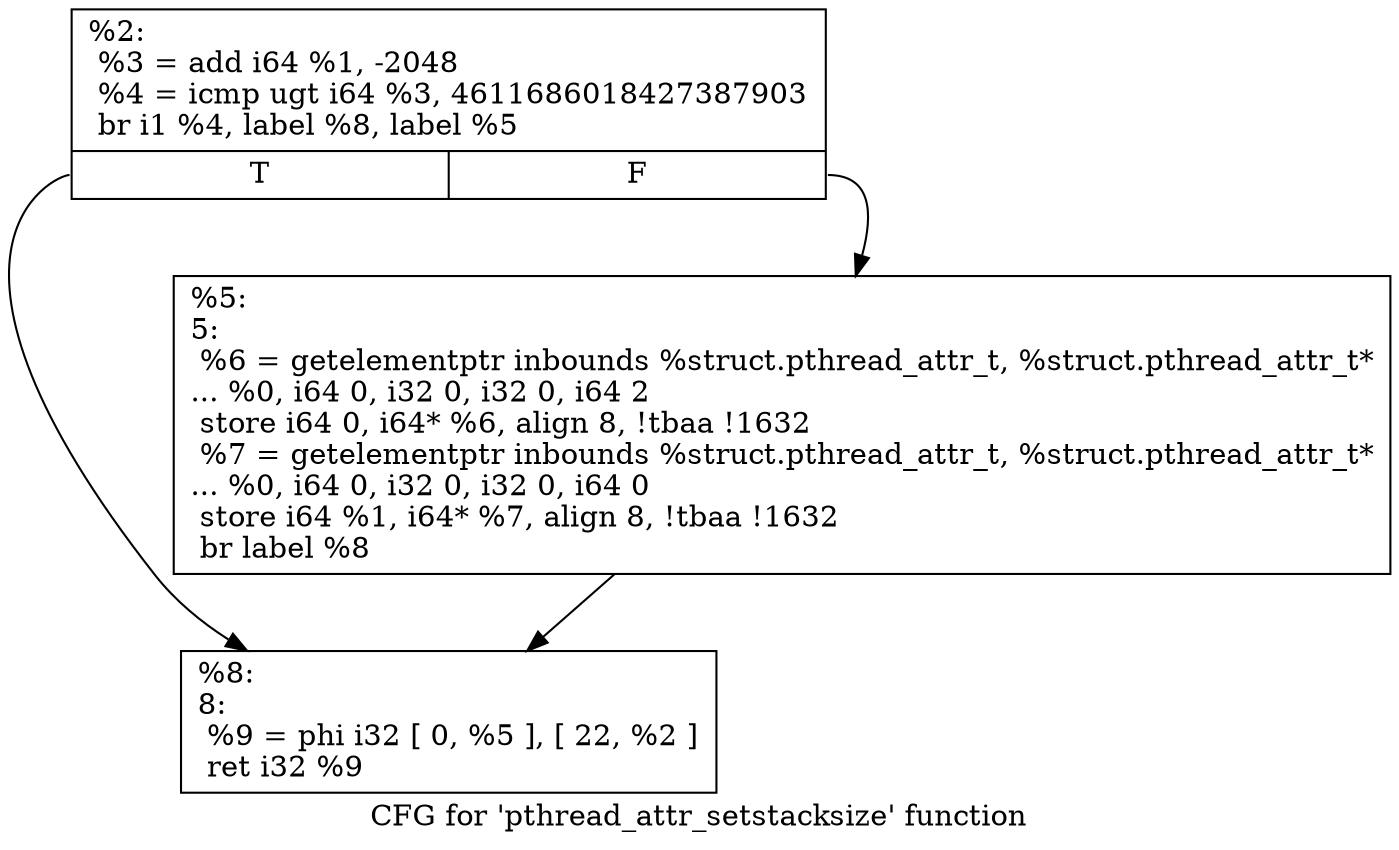 digraph "CFG for 'pthread_attr_setstacksize' function" {
	label="CFG for 'pthread_attr_setstacksize' function";

	Node0x1a9d9c0 [shape=record,label="{%2:\l  %3 = add i64 %1, -2048\l  %4 = icmp ugt i64 %3, 4611686018427387903\l  br i1 %4, label %8, label %5\l|{<s0>T|<s1>F}}"];
	Node0x1a9d9c0:s0 -> Node0x1a9dac0;
	Node0x1a9d9c0:s1 -> Node0x1a9da70;
	Node0x1a9da70 [shape=record,label="{%5:\l5:                                                \l  %6 = getelementptr inbounds %struct.pthread_attr_t, %struct.pthread_attr_t*\l... %0, i64 0, i32 0, i32 0, i64 2\l  store i64 0, i64* %6, align 8, !tbaa !1632\l  %7 = getelementptr inbounds %struct.pthread_attr_t, %struct.pthread_attr_t*\l... %0, i64 0, i32 0, i32 0, i64 0\l  store i64 %1, i64* %7, align 8, !tbaa !1632\l  br label %8\l}"];
	Node0x1a9da70 -> Node0x1a9dac0;
	Node0x1a9dac0 [shape=record,label="{%8:\l8:                                                \l  %9 = phi i32 [ 0, %5 ], [ 22, %2 ]\l  ret i32 %9\l}"];
}
